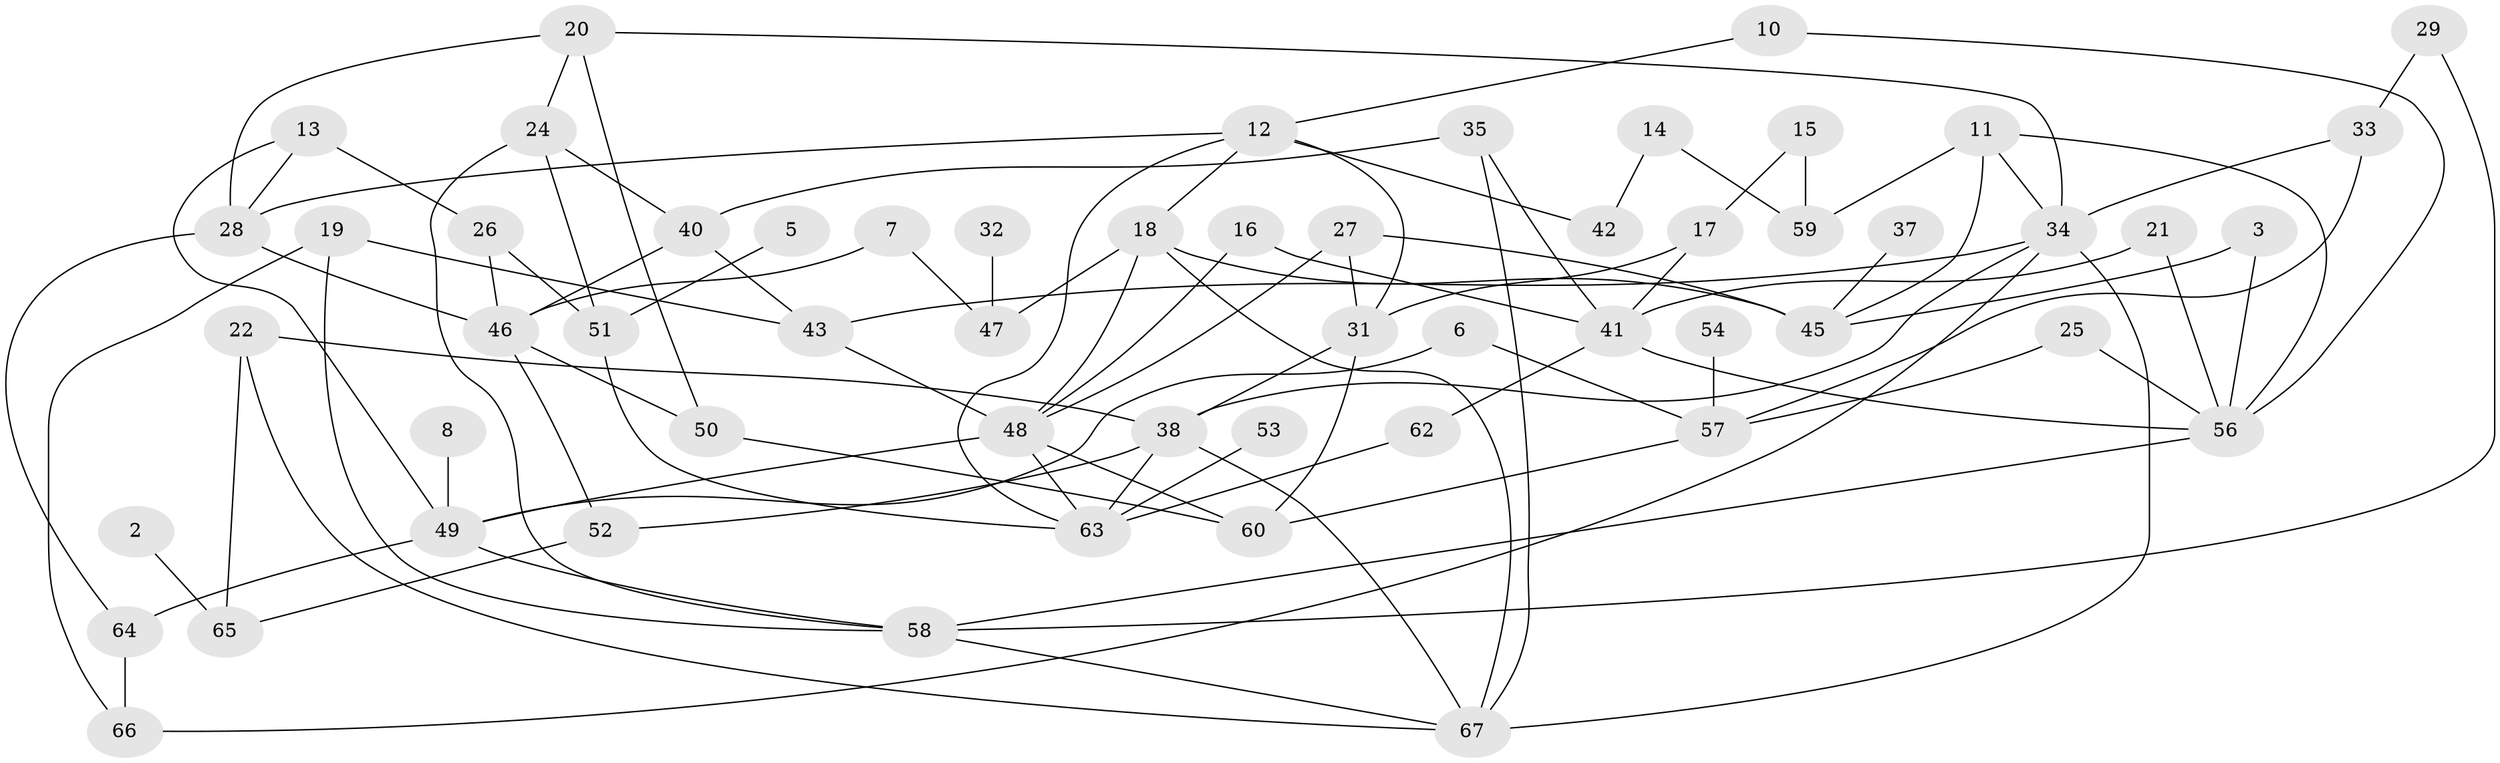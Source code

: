// original degree distribution, {3: 0.2706766917293233, 2: 0.2781954887218045, 4: 0.11278195488721804, 1: 0.18045112781954886, 0: 0.06015037593984962, 6: 0.05263157894736842, 5: 0.045112781954887216}
// Generated by graph-tools (version 1.1) at 2025/25/03/09/25 03:25:16]
// undirected, 57 vertices, 99 edges
graph export_dot {
graph [start="1"]
  node [color=gray90,style=filled];
  2;
  3;
  5;
  6;
  7;
  8;
  10;
  11;
  12;
  13;
  14;
  15;
  16;
  17;
  18;
  19;
  20;
  21;
  22;
  24;
  25;
  26;
  27;
  28;
  29;
  31;
  32;
  33;
  34;
  35;
  37;
  38;
  40;
  41;
  42;
  43;
  45;
  46;
  47;
  48;
  49;
  50;
  51;
  52;
  53;
  54;
  56;
  57;
  58;
  59;
  60;
  62;
  63;
  64;
  65;
  66;
  67;
  2 -- 65 [weight=1.0];
  3 -- 45 [weight=1.0];
  3 -- 56 [weight=1.0];
  5 -- 51 [weight=1.0];
  6 -- 49 [weight=1.0];
  6 -- 57 [weight=1.0];
  7 -- 46 [weight=1.0];
  7 -- 47 [weight=1.0];
  8 -- 49 [weight=1.0];
  10 -- 12 [weight=1.0];
  10 -- 56 [weight=1.0];
  11 -- 34 [weight=1.0];
  11 -- 45 [weight=1.0];
  11 -- 56 [weight=1.0];
  11 -- 59 [weight=1.0];
  12 -- 18 [weight=1.0];
  12 -- 28 [weight=1.0];
  12 -- 31 [weight=1.0];
  12 -- 42 [weight=1.0];
  12 -- 63 [weight=1.0];
  13 -- 26 [weight=1.0];
  13 -- 28 [weight=1.0];
  13 -- 49 [weight=1.0];
  14 -- 42 [weight=1.0];
  14 -- 59 [weight=1.0];
  15 -- 17 [weight=1.0];
  15 -- 59 [weight=2.0];
  16 -- 41 [weight=2.0];
  16 -- 48 [weight=1.0];
  17 -- 31 [weight=1.0];
  17 -- 41 [weight=1.0];
  18 -- 45 [weight=1.0];
  18 -- 47 [weight=1.0];
  18 -- 48 [weight=1.0];
  18 -- 67 [weight=1.0];
  19 -- 43 [weight=1.0];
  19 -- 58 [weight=1.0];
  19 -- 66 [weight=1.0];
  20 -- 24 [weight=1.0];
  20 -- 28 [weight=1.0];
  20 -- 34 [weight=1.0];
  20 -- 50 [weight=1.0];
  21 -- 41 [weight=2.0];
  21 -- 56 [weight=1.0];
  22 -- 38 [weight=1.0];
  22 -- 65 [weight=1.0];
  22 -- 67 [weight=1.0];
  24 -- 40 [weight=1.0];
  24 -- 51 [weight=1.0];
  24 -- 58 [weight=1.0];
  25 -- 56 [weight=1.0];
  25 -- 57 [weight=1.0];
  26 -- 46 [weight=1.0];
  26 -- 51 [weight=1.0];
  27 -- 31 [weight=1.0];
  27 -- 45 [weight=1.0];
  27 -- 48 [weight=1.0];
  28 -- 46 [weight=2.0];
  28 -- 64 [weight=1.0];
  29 -- 33 [weight=1.0];
  29 -- 58 [weight=1.0];
  31 -- 38 [weight=1.0];
  31 -- 60 [weight=1.0];
  32 -- 47 [weight=1.0];
  33 -- 34 [weight=1.0];
  33 -- 57 [weight=1.0];
  34 -- 38 [weight=1.0];
  34 -- 43 [weight=1.0];
  34 -- 66 [weight=1.0];
  34 -- 67 [weight=1.0];
  35 -- 40 [weight=1.0];
  35 -- 41 [weight=1.0];
  35 -- 67 [weight=1.0];
  37 -- 45 [weight=1.0];
  38 -- 52 [weight=1.0];
  38 -- 63 [weight=1.0];
  38 -- 67 [weight=1.0];
  40 -- 43 [weight=1.0];
  40 -- 46 [weight=1.0];
  41 -- 56 [weight=1.0];
  41 -- 62 [weight=1.0];
  43 -- 48 [weight=1.0];
  46 -- 50 [weight=1.0];
  46 -- 52 [weight=1.0];
  48 -- 49 [weight=1.0];
  48 -- 60 [weight=1.0];
  48 -- 63 [weight=1.0];
  49 -- 58 [weight=1.0];
  49 -- 64 [weight=1.0];
  50 -- 60 [weight=1.0];
  51 -- 63 [weight=1.0];
  52 -- 65 [weight=1.0];
  53 -- 63 [weight=1.0];
  54 -- 57 [weight=1.0];
  56 -- 58 [weight=1.0];
  57 -- 60 [weight=1.0];
  58 -- 67 [weight=1.0];
  62 -- 63 [weight=1.0];
  64 -- 66 [weight=1.0];
}
